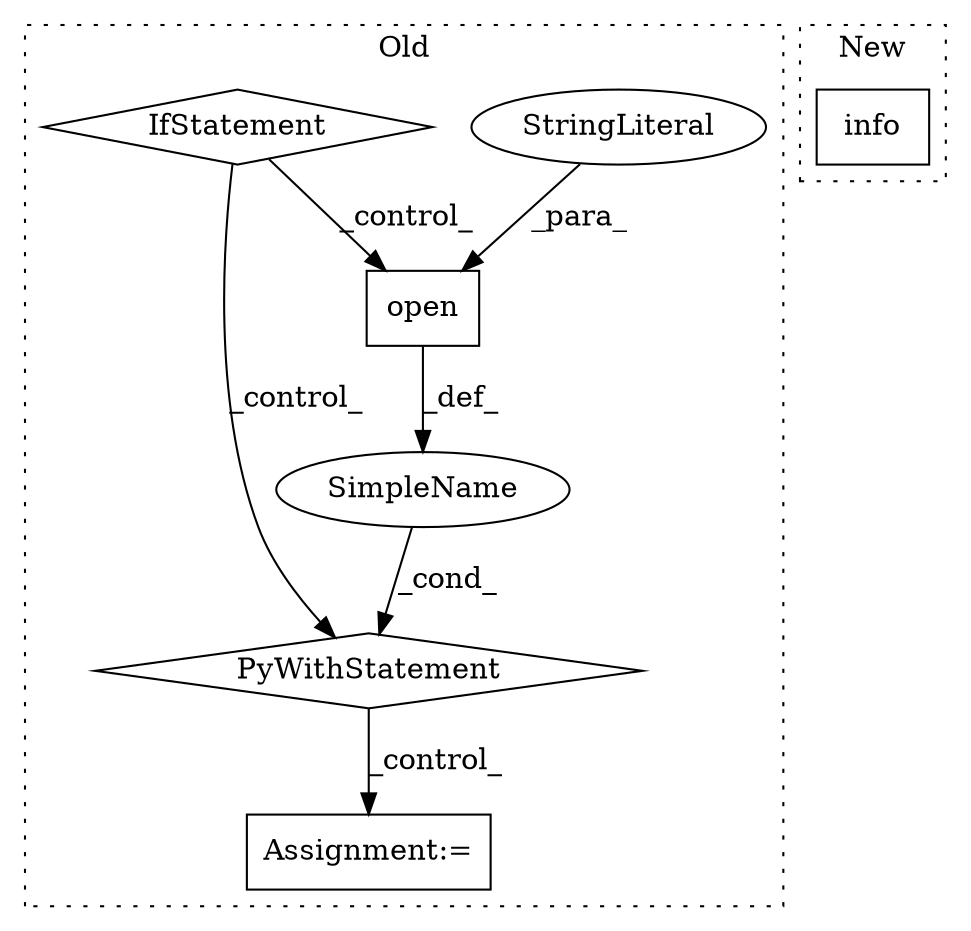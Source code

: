 digraph G {
subgraph cluster0 {
1 [label="open" a="32" s="26774,26793" l="5,1" shape="box"];
3 [label="StringLiteral" a="45" s="26790" l="3" shape="ellipse"];
4 [label="Assignment:=" a="7" s="26811" l="7" shape="box"];
5 [label="SimpleName" a="42" s="" l="" shape="ellipse"];
6 [label="PyWithStatement" a="104" s="26764,26794" l="10,2" shape="diamond"];
7 [label="IfStatement" a="25" s="26670,26705" l="4,2" shape="diamond"];
label = "Old";
style="dotted";
}
subgraph cluster1 {
2 [label="info" a="32" s="25252,25321" l="5,1" shape="box"];
label = "New";
style="dotted";
}
1 -> 5 [label="_def_"];
3 -> 1 [label="_para_"];
5 -> 6 [label="_cond_"];
6 -> 4 [label="_control_"];
7 -> 6 [label="_control_"];
7 -> 1 [label="_control_"];
}